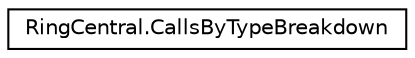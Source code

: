 digraph "Graphical Class Hierarchy"
{
 // LATEX_PDF_SIZE
  edge [fontname="Helvetica",fontsize="10",labelfontname="Helvetica",labelfontsize="10"];
  node [fontname="Helvetica",fontsize="10",shape=record];
  rankdir="LR";
  Node0 [label="RingCentral.CallsByTypeBreakdown",height=0.2,width=0.4,color="black", fillcolor="white", style="filled",URL="$classRingCentral_1_1CallsByTypeBreakdown.html",tooltip="Result breakdown by type"];
}

